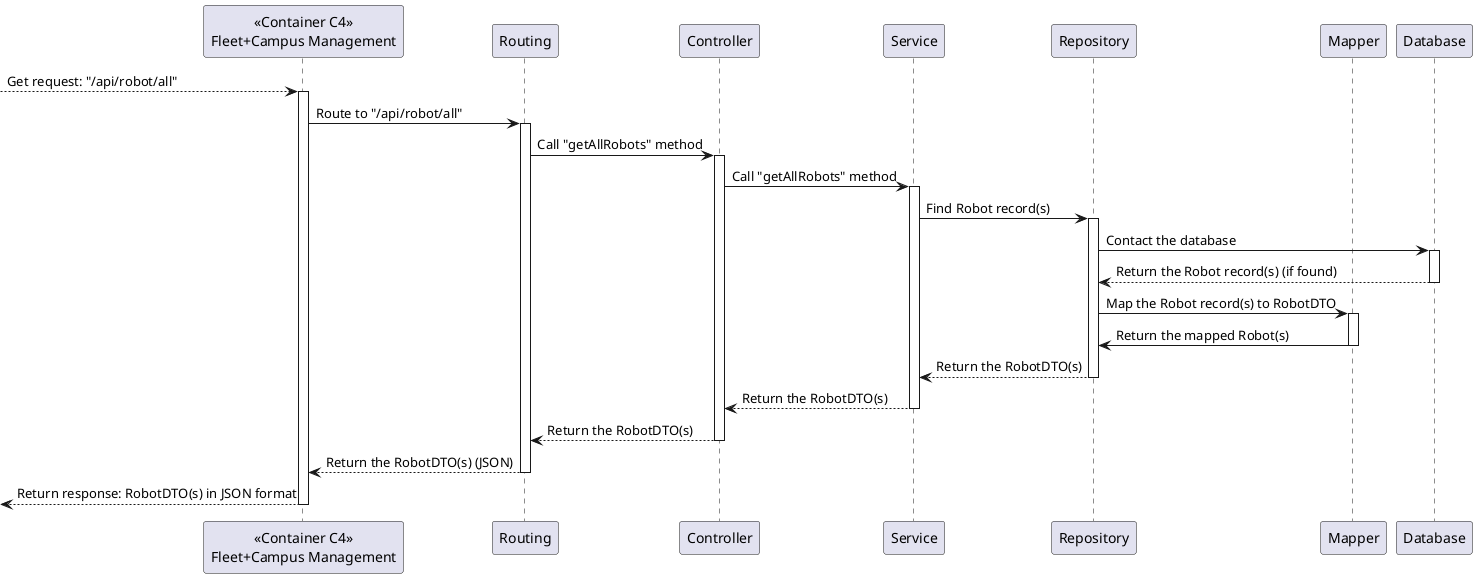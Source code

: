 @startuml
participant "<<Container C4>>\nFleet+Campus Management" as RDG
participant "Routing" as ROUT
participant "Controller" as CTR
participant "Service" as Serv
participant "Repository" as REPO 
participant "Mapper" as Mapper
participant "Database" as DB

--> RDG : Get request: "/api/robot/all"
activate RDG
RDG -> ROUT : Route to "/api/robot/all"
activate ROUT
ROUT -> CTR : Call "getAllRobots" method
activate CTR
CTR -> Serv : Call "getAllRobots" method
activate Serv
Serv -> REPO : Find Robot record(s)
activate REPO
REPO -> DB : Contact the database
activate DB
DB --> REPO : Return the Robot record(s) (if found)
deactivate DB
REPO -> Mapper : Map the Robot record(s) to RobotDTO
activate Mapper
Mapper -> REPO : Return the mapped Robot(s)
deactivate Mapper
REPO --> Serv : Return the RobotDTO(s)
deactivate REPO
Serv --> CTR : Return the RobotDTO(s) 
deactivate Serv
CTR --> ROUT : Return the RobotDTO(s) 
deactivate CTR
ROUT --> RDG : Return the RobotDTO(s) (JSON)
deactivate ROUT
<-- RDG: Return response: RobotDTO(s) in JSON format
deactivate RDG

@enduml

